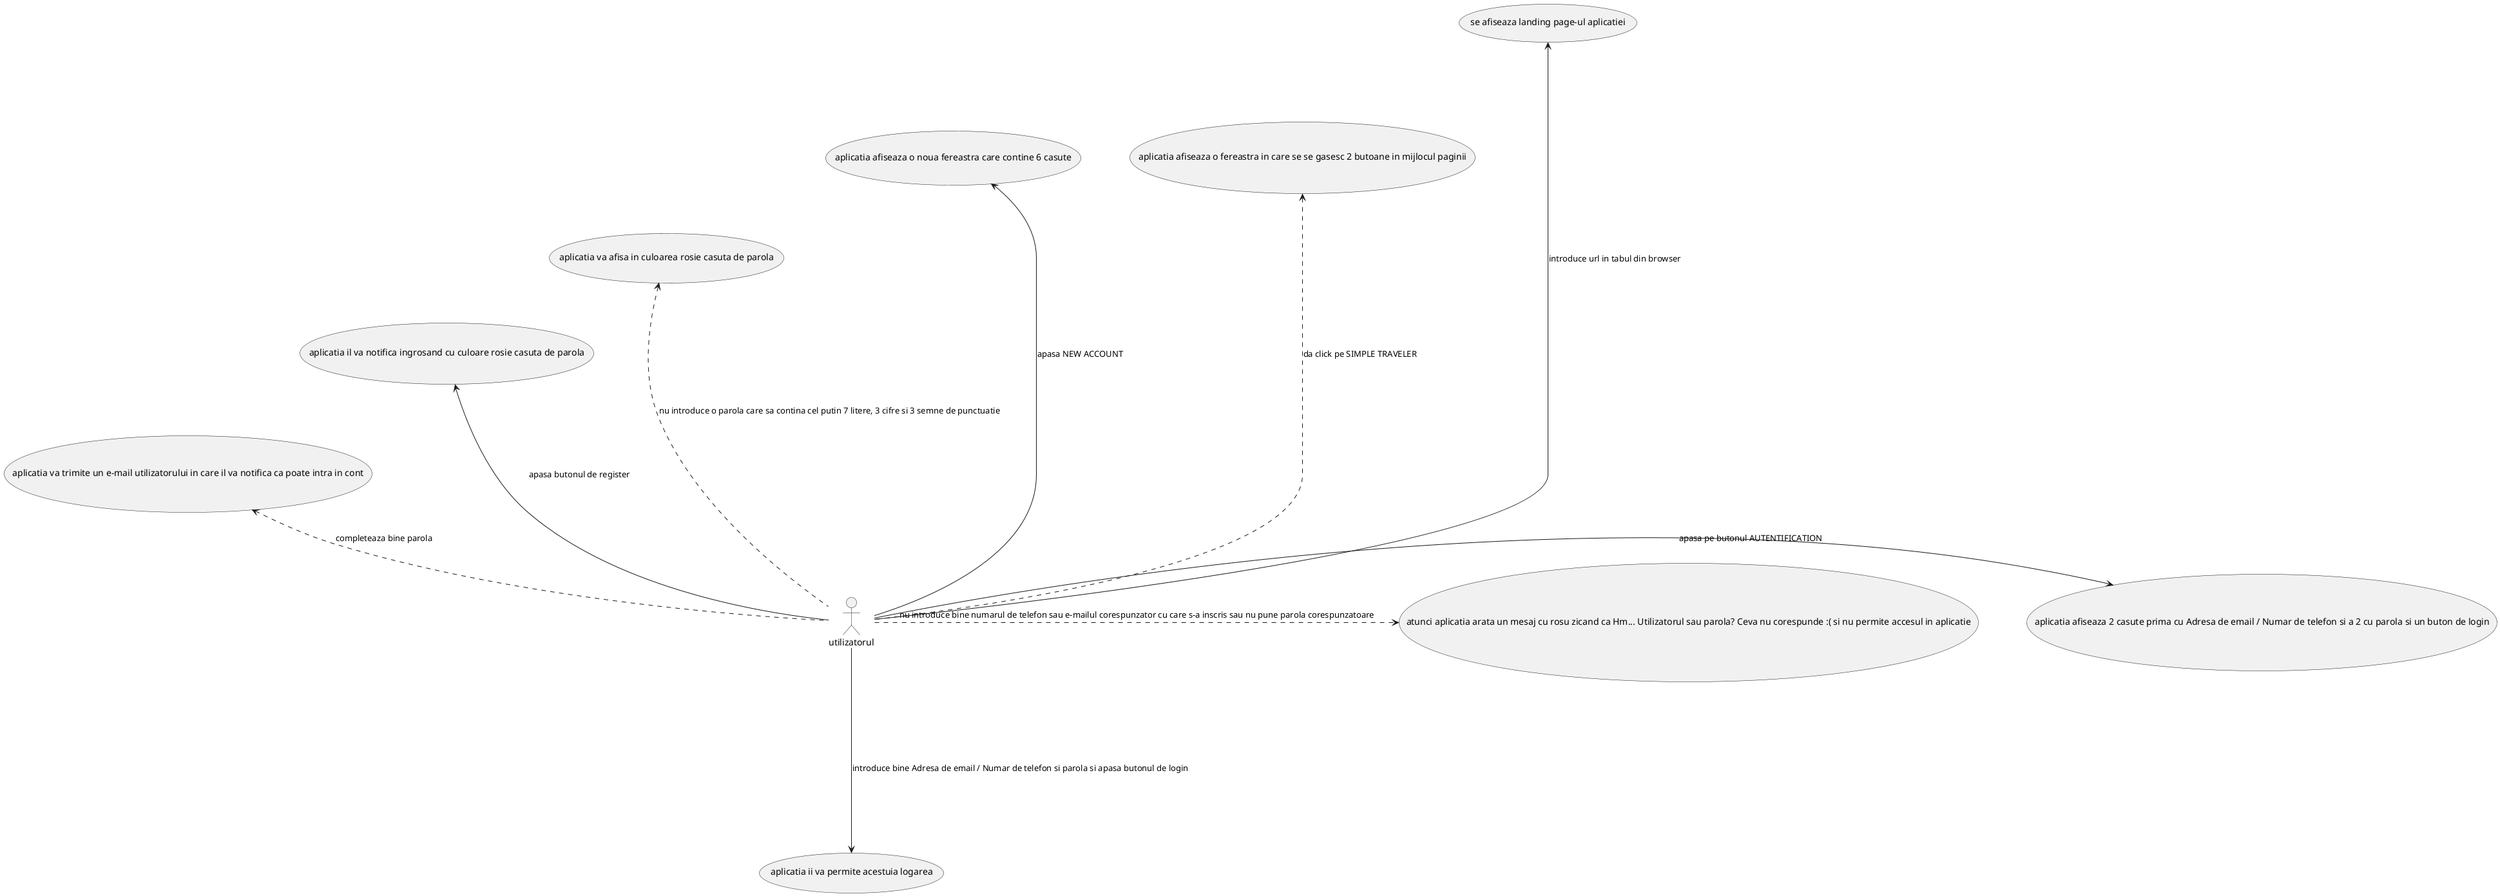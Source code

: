 @startuml
utilizatorul-up------>(se afiseaza landing page-ul aplicatiei):introduce url in tabul din browser
utilizatorul-up....>(aplicatia afiseaza o fereastra in care se se gasesc 2 butoane in mijlocul paginii):da click pe SIMPLE TRAVELER
utilizatorul-up---->(aplicatia afiseaza o noua fereastra care contine 6 casute):apasa NEW ACCOUNT
utilizatorul-up...>(aplicatia va afisa in culoarea rosie casuta de parola):nu introduce o parola care sa contina cel putin 7 litere, 3 cifre si 3 semne de punctuatie
utilizatorul-up-->(aplicatia il va notifica ingrosand cu culoare rosie casuta de parola):apasa butonul de register
utilizatorul-up.>(aplicatia va trimite un e-mail utilizatorului in care il va notifica ca poate intra in cont):completeaza bine parola
utilizatorul-right------>(aplicatia afiseaza 2 casute prima cu Adresa de email / Numar de telefon si a 2 cu parola si un buton de login):apasa pe butonul AUTENTIFICATION
utilizatorul-right.....>(atunci aplicatia arata un mesaj cu rosu zicand ca Hm... Utilizatorul sau parola? Ceva nu corespunde :( si nu permite accesul in aplicatie):nu introduce bine numarul de telefon sau e-mailul corespunzator cu care s-a inscris sau nu pune parola corespunzatoare
utilizatorul-down---->(aplicatia ii va permite acestuia logarea):introduce bine Adresa de email / Numar de telefon si parola si apasa butonul de login
@enduml